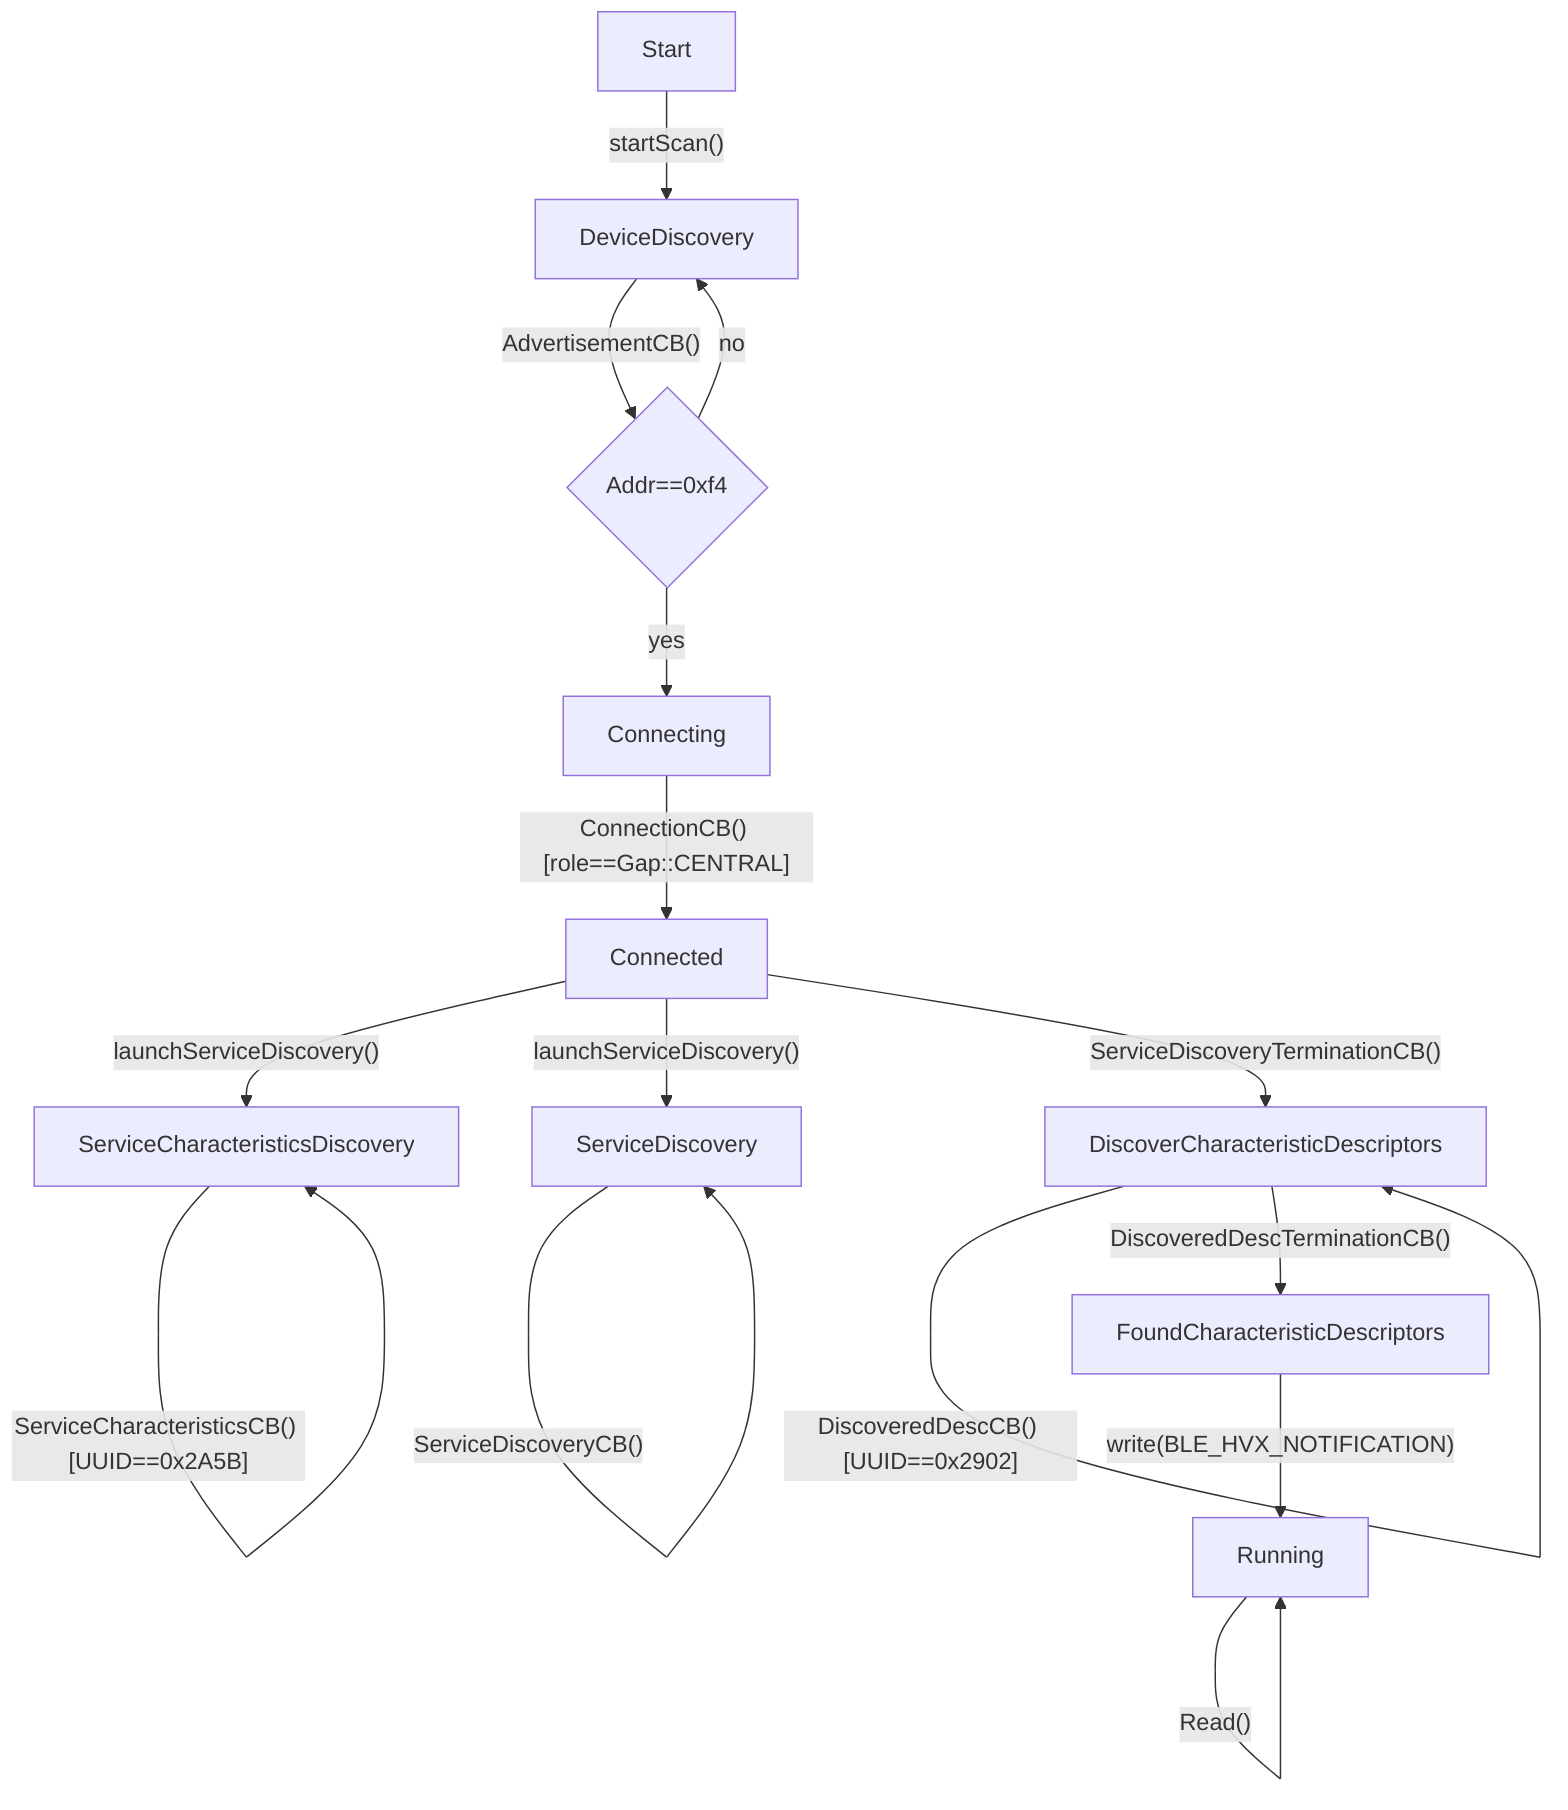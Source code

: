 graph TD
   	Start-- "startScan()" -->DeviceDiscovery
	  DeviceDiscovery-- "AdvertisementCB()" --> CheckAddr{Addr==0xf4}
    CheckAddr -- yes --> Connecting
    CheckAddr -- no --> DeviceDiscovery
    Connecting -- "ConnectionCB() [role==Gap::CENTRAL]" -->Connected
    Connected -- "launchServiceDiscovery()" --> ServiceCharacteristicsDiscovery
    Connected -- "launchServiceDiscovery()"--> ServiceDiscovery
    ServiceDiscovery -- "ServiceDiscoveryCB()" --> ServiceDiscovery
    ServiceCharacteristicsDiscovery --"ServiceCharacteristicsCB() [UUID==0x2A5B]" --> ServiceCharacteristicsDiscovery
    Connected --"ServiceDiscoveryTerminationCB()" --> DiscoverCharacteristicDescriptors
    DiscoverCharacteristicDescriptors --"DiscoveredDescCB() [UUID==0x2902]"--> DiscoverCharacteristicDescriptors
    DiscoverCharacteristicDescriptors --"DiscoveredDescTerminationCB()"--> FoundCharacteristicDescriptors

    FoundCharacteristicDescriptors --"write(BLE_HVX_NOTIFICATION)" --> Running
    Running --"Read()" --> Running